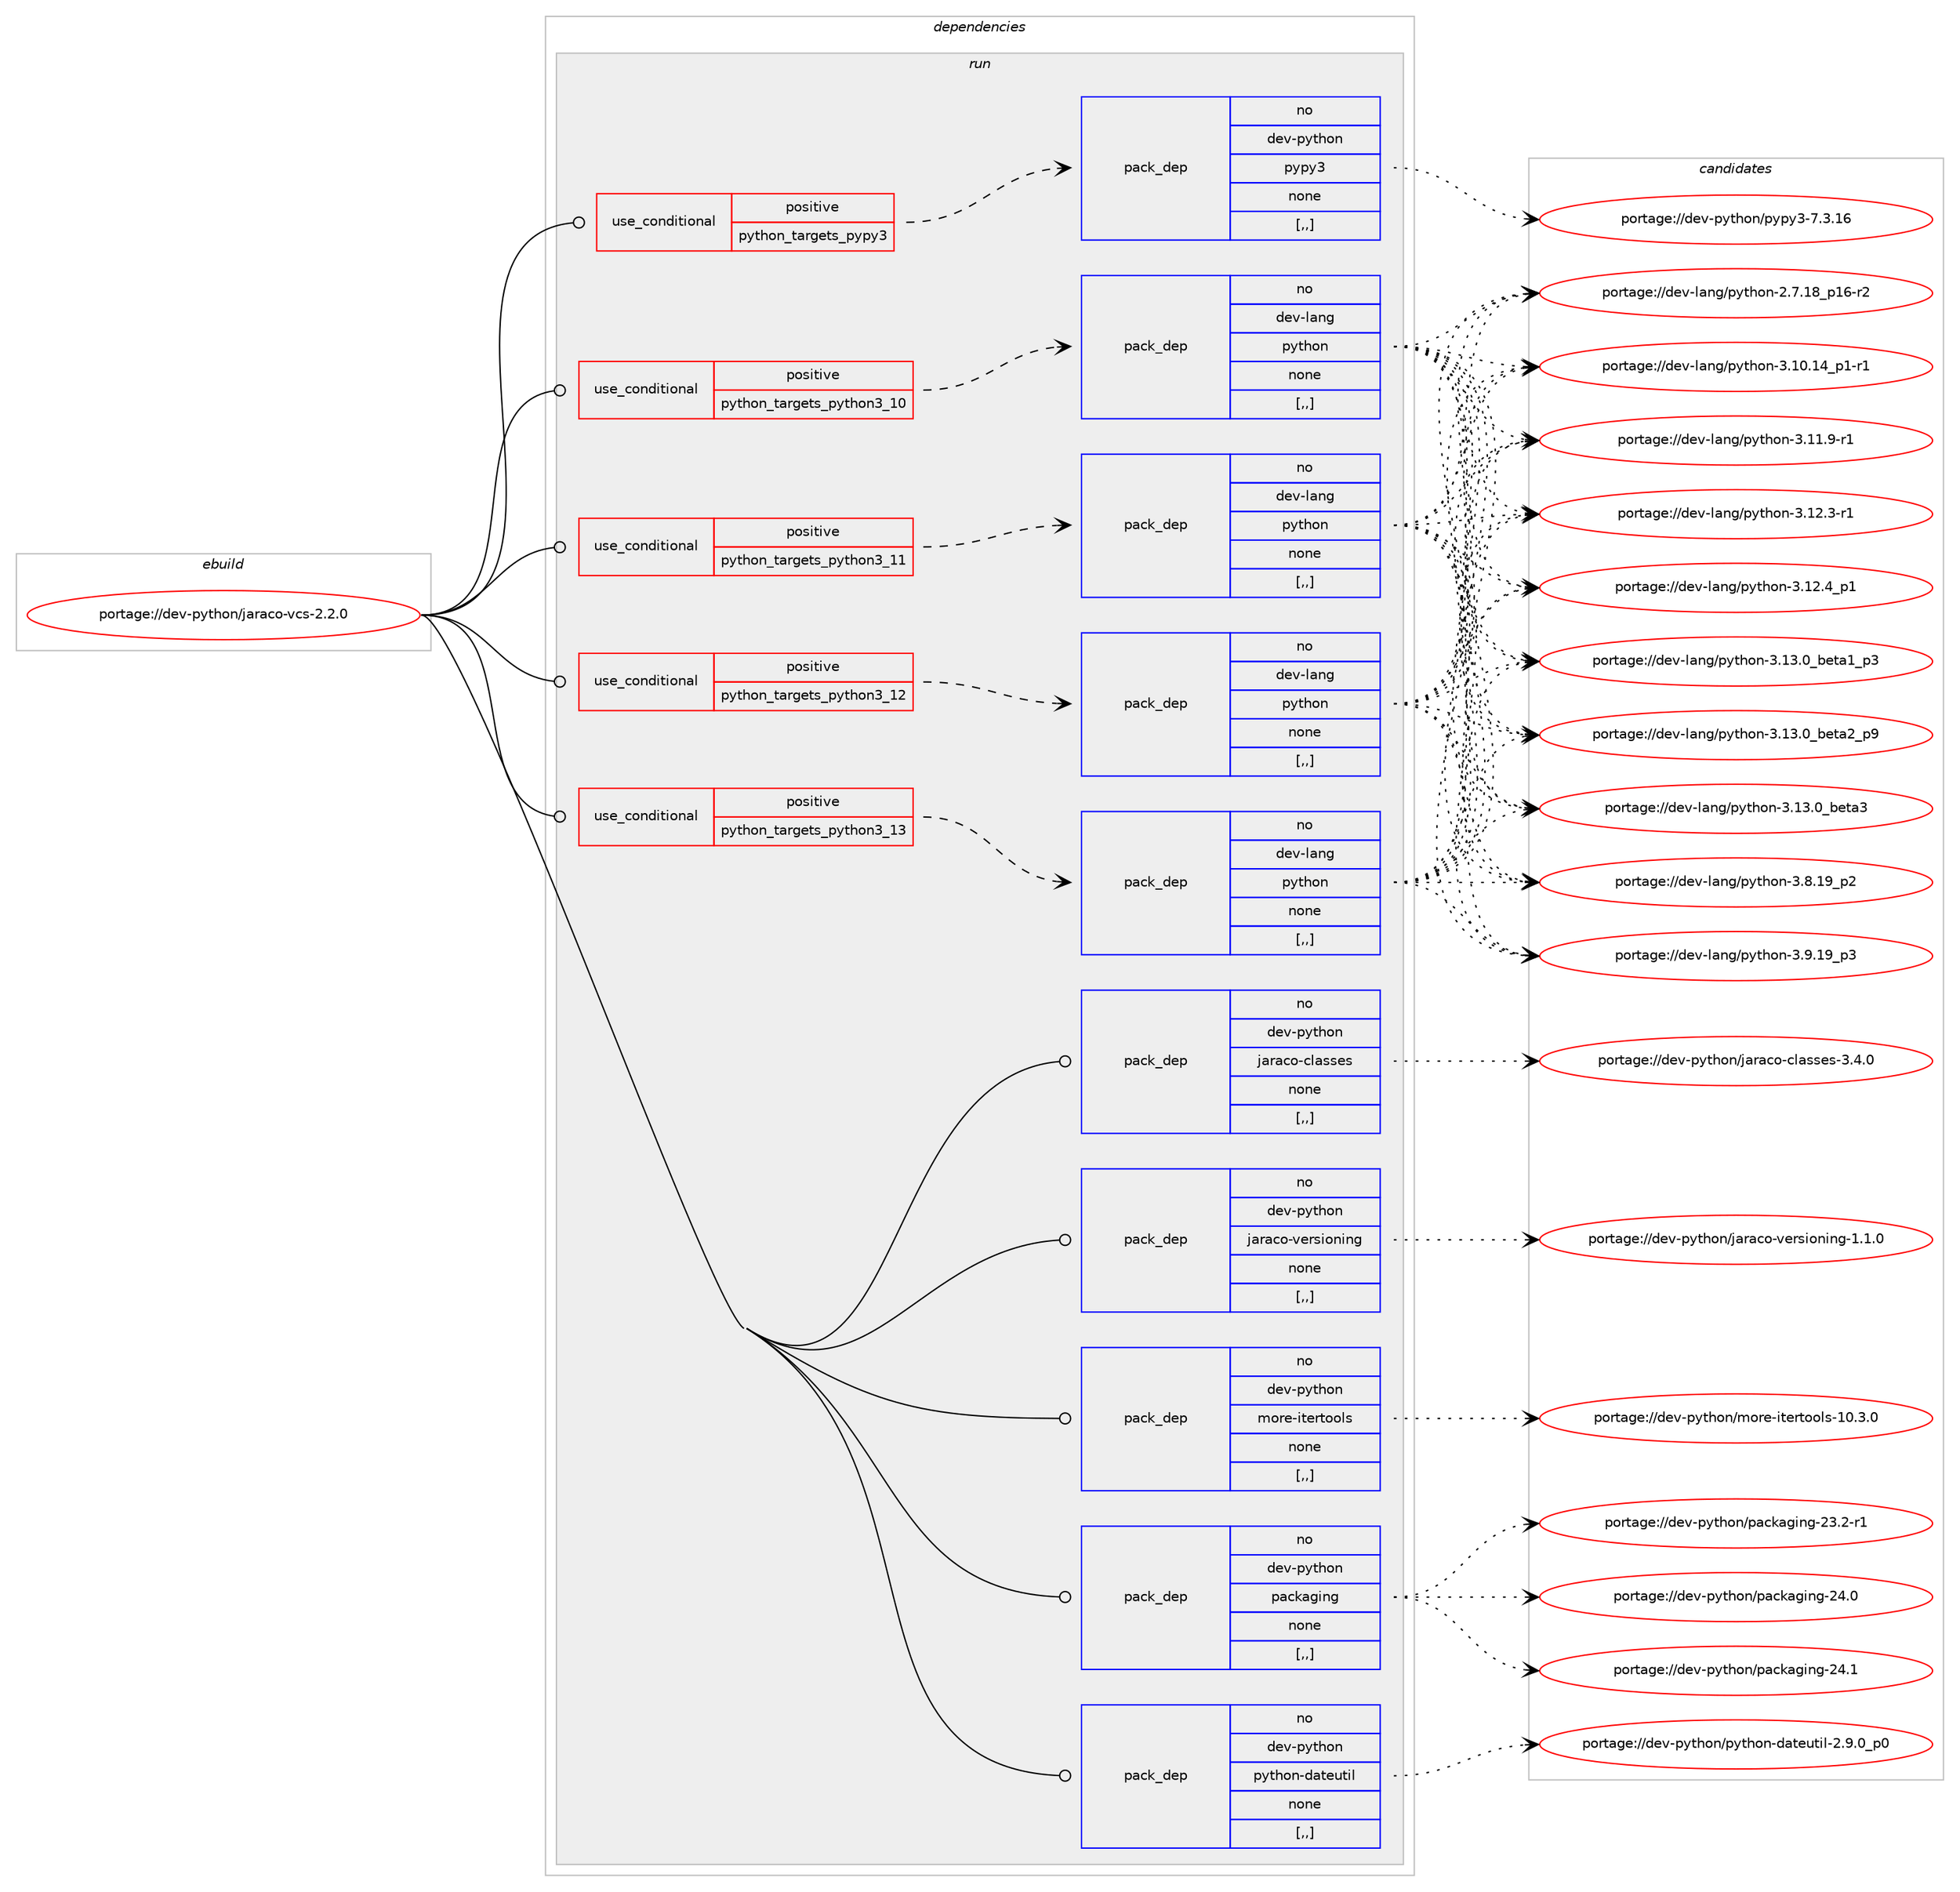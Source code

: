 digraph prolog {

# *************
# Graph options
# *************

newrank=true;
concentrate=true;
compound=true;
graph [rankdir=LR,fontname=Helvetica,fontsize=10,ranksep=1.5];#, ranksep=2.5, nodesep=0.2];
edge  [arrowhead=vee];
node  [fontname=Helvetica,fontsize=10];

# **********
# The ebuild
# **********

subgraph cluster_leftcol {
color=gray;
rank=same;
label=<<i>ebuild</i>>;
id [label="portage://dev-python/jaraco-vcs-2.2.0", color=red, width=4, href="../dev-python/jaraco-vcs-2.2.0.svg"];
}

# ****************
# The dependencies
# ****************

subgraph cluster_midcol {
color=gray;
label=<<i>dependencies</i>>;
subgraph cluster_compile {
fillcolor="#eeeeee";
style=filled;
label=<<i>compile</i>>;
}
subgraph cluster_compileandrun {
fillcolor="#eeeeee";
style=filled;
label=<<i>compile and run</i>>;
}
subgraph cluster_run {
fillcolor="#eeeeee";
style=filled;
label=<<i>run</i>>;
subgraph cond32931 {
dependency145577 [label=<<TABLE BORDER="0" CELLBORDER="1" CELLSPACING="0" CELLPADDING="4"><TR><TD ROWSPAN="3" CELLPADDING="10">use_conditional</TD></TR><TR><TD>positive</TD></TR><TR><TD>python_targets_pypy3</TD></TR></TABLE>>, shape=none, color=red];
subgraph pack111431 {
dependency145578 [label=<<TABLE BORDER="0" CELLBORDER="1" CELLSPACING="0" CELLPADDING="4" WIDTH="220"><TR><TD ROWSPAN="6" CELLPADDING="30">pack_dep</TD></TR><TR><TD WIDTH="110">no</TD></TR><TR><TD>dev-python</TD></TR><TR><TD>pypy3</TD></TR><TR><TD>none</TD></TR><TR><TD>[,,]</TD></TR></TABLE>>, shape=none, color=blue];
}
dependency145577:e -> dependency145578:w [weight=20,style="dashed",arrowhead="vee"];
}
id:e -> dependency145577:w [weight=20,style="solid",arrowhead="odot"];
subgraph cond32932 {
dependency145579 [label=<<TABLE BORDER="0" CELLBORDER="1" CELLSPACING="0" CELLPADDING="4"><TR><TD ROWSPAN="3" CELLPADDING="10">use_conditional</TD></TR><TR><TD>positive</TD></TR><TR><TD>python_targets_python3_10</TD></TR></TABLE>>, shape=none, color=red];
subgraph pack111432 {
dependency145580 [label=<<TABLE BORDER="0" CELLBORDER="1" CELLSPACING="0" CELLPADDING="4" WIDTH="220"><TR><TD ROWSPAN="6" CELLPADDING="30">pack_dep</TD></TR><TR><TD WIDTH="110">no</TD></TR><TR><TD>dev-lang</TD></TR><TR><TD>python</TD></TR><TR><TD>none</TD></TR><TR><TD>[,,]</TD></TR></TABLE>>, shape=none, color=blue];
}
dependency145579:e -> dependency145580:w [weight=20,style="dashed",arrowhead="vee"];
}
id:e -> dependency145579:w [weight=20,style="solid",arrowhead="odot"];
subgraph cond32933 {
dependency145581 [label=<<TABLE BORDER="0" CELLBORDER="1" CELLSPACING="0" CELLPADDING="4"><TR><TD ROWSPAN="3" CELLPADDING="10">use_conditional</TD></TR><TR><TD>positive</TD></TR><TR><TD>python_targets_python3_11</TD></TR></TABLE>>, shape=none, color=red];
subgraph pack111433 {
dependency145582 [label=<<TABLE BORDER="0" CELLBORDER="1" CELLSPACING="0" CELLPADDING="4" WIDTH="220"><TR><TD ROWSPAN="6" CELLPADDING="30">pack_dep</TD></TR><TR><TD WIDTH="110">no</TD></TR><TR><TD>dev-lang</TD></TR><TR><TD>python</TD></TR><TR><TD>none</TD></TR><TR><TD>[,,]</TD></TR></TABLE>>, shape=none, color=blue];
}
dependency145581:e -> dependency145582:w [weight=20,style="dashed",arrowhead="vee"];
}
id:e -> dependency145581:w [weight=20,style="solid",arrowhead="odot"];
subgraph cond32934 {
dependency145583 [label=<<TABLE BORDER="0" CELLBORDER="1" CELLSPACING="0" CELLPADDING="4"><TR><TD ROWSPAN="3" CELLPADDING="10">use_conditional</TD></TR><TR><TD>positive</TD></TR><TR><TD>python_targets_python3_12</TD></TR></TABLE>>, shape=none, color=red];
subgraph pack111434 {
dependency145584 [label=<<TABLE BORDER="0" CELLBORDER="1" CELLSPACING="0" CELLPADDING="4" WIDTH="220"><TR><TD ROWSPAN="6" CELLPADDING="30">pack_dep</TD></TR><TR><TD WIDTH="110">no</TD></TR><TR><TD>dev-lang</TD></TR><TR><TD>python</TD></TR><TR><TD>none</TD></TR><TR><TD>[,,]</TD></TR></TABLE>>, shape=none, color=blue];
}
dependency145583:e -> dependency145584:w [weight=20,style="dashed",arrowhead="vee"];
}
id:e -> dependency145583:w [weight=20,style="solid",arrowhead="odot"];
subgraph cond32935 {
dependency145585 [label=<<TABLE BORDER="0" CELLBORDER="1" CELLSPACING="0" CELLPADDING="4"><TR><TD ROWSPAN="3" CELLPADDING="10">use_conditional</TD></TR><TR><TD>positive</TD></TR><TR><TD>python_targets_python3_13</TD></TR></TABLE>>, shape=none, color=red];
subgraph pack111435 {
dependency145586 [label=<<TABLE BORDER="0" CELLBORDER="1" CELLSPACING="0" CELLPADDING="4" WIDTH="220"><TR><TD ROWSPAN="6" CELLPADDING="30">pack_dep</TD></TR><TR><TD WIDTH="110">no</TD></TR><TR><TD>dev-lang</TD></TR><TR><TD>python</TD></TR><TR><TD>none</TD></TR><TR><TD>[,,]</TD></TR></TABLE>>, shape=none, color=blue];
}
dependency145585:e -> dependency145586:w [weight=20,style="dashed",arrowhead="vee"];
}
id:e -> dependency145585:w [weight=20,style="solid",arrowhead="odot"];
subgraph pack111436 {
dependency145587 [label=<<TABLE BORDER="0" CELLBORDER="1" CELLSPACING="0" CELLPADDING="4" WIDTH="220"><TR><TD ROWSPAN="6" CELLPADDING="30">pack_dep</TD></TR><TR><TD WIDTH="110">no</TD></TR><TR><TD>dev-python</TD></TR><TR><TD>jaraco-classes</TD></TR><TR><TD>none</TD></TR><TR><TD>[,,]</TD></TR></TABLE>>, shape=none, color=blue];
}
id:e -> dependency145587:w [weight=20,style="solid",arrowhead="odot"];
subgraph pack111437 {
dependency145588 [label=<<TABLE BORDER="0" CELLBORDER="1" CELLSPACING="0" CELLPADDING="4" WIDTH="220"><TR><TD ROWSPAN="6" CELLPADDING="30">pack_dep</TD></TR><TR><TD WIDTH="110">no</TD></TR><TR><TD>dev-python</TD></TR><TR><TD>jaraco-versioning</TD></TR><TR><TD>none</TD></TR><TR><TD>[,,]</TD></TR></TABLE>>, shape=none, color=blue];
}
id:e -> dependency145588:w [weight=20,style="solid",arrowhead="odot"];
subgraph pack111438 {
dependency145589 [label=<<TABLE BORDER="0" CELLBORDER="1" CELLSPACING="0" CELLPADDING="4" WIDTH="220"><TR><TD ROWSPAN="6" CELLPADDING="30">pack_dep</TD></TR><TR><TD WIDTH="110">no</TD></TR><TR><TD>dev-python</TD></TR><TR><TD>more-itertools</TD></TR><TR><TD>none</TD></TR><TR><TD>[,,]</TD></TR></TABLE>>, shape=none, color=blue];
}
id:e -> dependency145589:w [weight=20,style="solid",arrowhead="odot"];
subgraph pack111439 {
dependency145590 [label=<<TABLE BORDER="0" CELLBORDER="1" CELLSPACING="0" CELLPADDING="4" WIDTH="220"><TR><TD ROWSPAN="6" CELLPADDING="30">pack_dep</TD></TR><TR><TD WIDTH="110">no</TD></TR><TR><TD>dev-python</TD></TR><TR><TD>packaging</TD></TR><TR><TD>none</TD></TR><TR><TD>[,,]</TD></TR></TABLE>>, shape=none, color=blue];
}
id:e -> dependency145590:w [weight=20,style="solid",arrowhead="odot"];
subgraph pack111440 {
dependency145591 [label=<<TABLE BORDER="0" CELLBORDER="1" CELLSPACING="0" CELLPADDING="4" WIDTH="220"><TR><TD ROWSPAN="6" CELLPADDING="30">pack_dep</TD></TR><TR><TD WIDTH="110">no</TD></TR><TR><TD>dev-python</TD></TR><TR><TD>python-dateutil</TD></TR><TR><TD>none</TD></TR><TR><TD>[,,]</TD></TR></TABLE>>, shape=none, color=blue];
}
id:e -> dependency145591:w [weight=20,style="solid",arrowhead="odot"];
}
}

# **************
# The candidates
# **************

subgraph cluster_choices {
rank=same;
color=gray;
label=<<i>candidates</i>>;

subgraph choice111431 {
color=black;
nodesep=1;
choice10010111845112121116104111110471121211121215145554651464954 [label="portage://dev-python/pypy3-7.3.16", color=red, width=4,href="../dev-python/pypy3-7.3.16.svg"];
dependency145578:e -> choice10010111845112121116104111110471121211121215145554651464954:w [style=dotted,weight="100"];
}
subgraph choice111432 {
color=black;
nodesep=1;
choice100101118451089711010347112121116104111110455046554649569511249544511450 [label="portage://dev-lang/python-2.7.18_p16-r2", color=red, width=4,href="../dev-lang/python-2.7.18_p16-r2.svg"];
choice100101118451089711010347112121116104111110455146494846495295112494511449 [label="portage://dev-lang/python-3.10.14_p1-r1", color=red, width=4,href="../dev-lang/python-3.10.14_p1-r1.svg"];
choice100101118451089711010347112121116104111110455146494946574511449 [label="portage://dev-lang/python-3.11.9-r1", color=red, width=4,href="../dev-lang/python-3.11.9-r1.svg"];
choice100101118451089711010347112121116104111110455146495046514511449 [label="portage://dev-lang/python-3.12.3-r1", color=red, width=4,href="../dev-lang/python-3.12.3-r1.svg"];
choice100101118451089711010347112121116104111110455146495046529511249 [label="portage://dev-lang/python-3.12.4_p1", color=red, width=4,href="../dev-lang/python-3.12.4_p1.svg"];
choice10010111845108971101034711212111610411111045514649514648959810111697499511251 [label="portage://dev-lang/python-3.13.0_beta1_p3", color=red, width=4,href="../dev-lang/python-3.13.0_beta1_p3.svg"];
choice10010111845108971101034711212111610411111045514649514648959810111697509511257 [label="portage://dev-lang/python-3.13.0_beta2_p9", color=red, width=4,href="../dev-lang/python-3.13.0_beta2_p9.svg"];
choice1001011184510897110103471121211161041111104551464951464895981011169751 [label="portage://dev-lang/python-3.13.0_beta3", color=red, width=4,href="../dev-lang/python-3.13.0_beta3.svg"];
choice100101118451089711010347112121116104111110455146564649579511250 [label="portage://dev-lang/python-3.8.19_p2", color=red, width=4,href="../dev-lang/python-3.8.19_p2.svg"];
choice100101118451089711010347112121116104111110455146574649579511251 [label="portage://dev-lang/python-3.9.19_p3", color=red, width=4,href="../dev-lang/python-3.9.19_p3.svg"];
dependency145580:e -> choice100101118451089711010347112121116104111110455046554649569511249544511450:w [style=dotted,weight="100"];
dependency145580:e -> choice100101118451089711010347112121116104111110455146494846495295112494511449:w [style=dotted,weight="100"];
dependency145580:e -> choice100101118451089711010347112121116104111110455146494946574511449:w [style=dotted,weight="100"];
dependency145580:e -> choice100101118451089711010347112121116104111110455146495046514511449:w [style=dotted,weight="100"];
dependency145580:e -> choice100101118451089711010347112121116104111110455146495046529511249:w [style=dotted,weight="100"];
dependency145580:e -> choice10010111845108971101034711212111610411111045514649514648959810111697499511251:w [style=dotted,weight="100"];
dependency145580:e -> choice10010111845108971101034711212111610411111045514649514648959810111697509511257:w [style=dotted,weight="100"];
dependency145580:e -> choice1001011184510897110103471121211161041111104551464951464895981011169751:w [style=dotted,weight="100"];
dependency145580:e -> choice100101118451089711010347112121116104111110455146564649579511250:w [style=dotted,weight="100"];
dependency145580:e -> choice100101118451089711010347112121116104111110455146574649579511251:w [style=dotted,weight="100"];
}
subgraph choice111433 {
color=black;
nodesep=1;
choice100101118451089711010347112121116104111110455046554649569511249544511450 [label="portage://dev-lang/python-2.7.18_p16-r2", color=red, width=4,href="../dev-lang/python-2.7.18_p16-r2.svg"];
choice100101118451089711010347112121116104111110455146494846495295112494511449 [label="portage://dev-lang/python-3.10.14_p1-r1", color=red, width=4,href="../dev-lang/python-3.10.14_p1-r1.svg"];
choice100101118451089711010347112121116104111110455146494946574511449 [label="portage://dev-lang/python-3.11.9-r1", color=red, width=4,href="../dev-lang/python-3.11.9-r1.svg"];
choice100101118451089711010347112121116104111110455146495046514511449 [label="portage://dev-lang/python-3.12.3-r1", color=red, width=4,href="../dev-lang/python-3.12.3-r1.svg"];
choice100101118451089711010347112121116104111110455146495046529511249 [label="portage://dev-lang/python-3.12.4_p1", color=red, width=4,href="../dev-lang/python-3.12.4_p1.svg"];
choice10010111845108971101034711212111610411111045514649514648959810111697499511251 [label="portage://dev-lang/python-3.13.0_beta1_p3", color=red, width=4,href="../dev-lang/python-3.13.0_beta1_p3.svg"];
choice10010111845108971101034711212111610411111045514649514648959810111697509511257 [label="portage://dev-lang/python-3.13.0_beta2_p9", color=red, width=4,href="../dev-lang/python-3.13.0_beta2_p9.svg"];
choice1001011184510897110103471121211161041111104551464951464895981011169751 [label="portage://dev-lang/python-3.13.0_beta3", color=red, width=4,href="../dev-lang/python-3.13.0_beta3.svg"];
choice100101118451089711010347112121116104111110455146564649579511250 [label="portage://dev-lang/python-3.8.19_p2", color=red, width=4,href="../dev-lang/python-3.8.19_p2.svg"];
choice100101118451089711010347112121116104111110455146574649579511251 [label="portage://dev-lang/python-3.9.19_p3", color=red, width=4,href="../dev-lang/python-3.9.19_p3.svg"];
dependency145582:e -> choice100101118451089711010347112121116104111110455046554649569511249544511450:w [style=dotted,weight="100"];
dependency145582:e -> choice100101118451089711010347112121116104111110455146494846495295112494511449:w [style=dotted,weight="100"];
dependency145582:e -> choice100101118451089711010347112121116104111110455146494946574511449:w [style=dotted,weight="100"];
dependency145582:e -> choice100101118451089711010347112121116104111110455146495046514511449:w [style=dotted,weight="100"];
dependency145582:e -> choice100101118451089711010347112121116104111110455146495046529511249:w [style=dotted,weight="100"];
dependency145582:e -> choice10010111845108971101034711212111610411111045514649514648959810111697499511251:w [style=dotted,weight="100"];
dependency145582:e -> choice10010111845108971101034711212111610411111045514649514648959810111697509511257:w [style=dotted,weight="100"];
dependency145582:e -> choice1001011184510897110103471121211161041111104551464951464895981011169751:w [style=dotted,weight="100"];
dependency145582:e -> choice100101118451089711010347112121116104111110455146564649579511250:w [style=dotted,weight="100"];
dependency145582:e -> choice100101118451089711010347112121116104111110455146574649579511251:w [style=dotted,weight="100"];
}
subgraph choice111434 {
color=black;
nodesep=1;
choice100101118451089711010347112121116104111110455046554649569511249544511450 [label="portage://dev-lang/python-2.7.18_p16-r2", color=red, width=4,href="../dev-lang/python-2.7.18_p16-r2.svg"];
choice100101118451089711010347112121116104111110455146494846495295112494511449 [label="portage://dev-lang/python-3.10.14_p1-r1", color=red, width=4,href="../dev-lang/python-3.10.14_p1-r1.svg"];
choice100101118451089711010347112121116104111110455146494946574511449 [label="portage://dev-lang/python-3.11.9-r1", color=red, width=4,href="../dev-lang/python-3.11.9-r1.svg"];
choice100101118451089711010347112121116104111110455146495046514511449 [label="portage://dev-lang/python-3.12.3-r1", color=red, width=4,href="../dev-lang/python-3.12.3-r1.svg"];
choice100101118451089711010347112121116104111110455146495046529511249 [label="portage://dev-lang/python-3.12.4_p1", color=red, width=4,href="../dev-lang/python-3.12.4_p1.svg"];
choice10010111845108971101034711212111610411111045514649514648959810111697499511251 [label="portage://dev-lang/python-3.13.0_beta1_p3", color=red, width=4,href="../dev-lang/python-3.13.0_beta1_p3.svg"];
choice10010111845108971101034711212111610411111045514649514648959810111697509511257 [label="portage://dev-lang/python-3.13.0_beta2_p9", color=red, width=4,href="../dev-lang/python-3.13.0_beta2_p9.svg"];
choice1001011184510897110103471121211161041111104551464951464895981011169751 [label="portage://dev-lang/python-3.13.0_beta3", color=red, width=4,href="../dev-lang/python-3.13.0_beta3.svg"];
choice100101118451089711010347112121116104111110455146564649579511250 [label="portage://dev-lang/python-3.8.19_p2", color=red, width=4,href="../dev-lang/python-3.8.19_p2.svg"];
choice100101118451089711010347112121116104111110455146574649579511251 [label="portage://dev-lang/python-3.9.19_p3", color=red, width=4,href="../dev-lang/python-3.9.19_p3.svg"];
dependency145584:e -> choice100101118451089711010347112121116104111110455046554649569511249544511450:w [style=dotted,weight="100"];
dependency145584:e -> choice100101118451089711010347112121116104111110455146494846495295112494511449:w [style=dotted,weight="100"];
dependency145584:e -> choice100101118451089711010347112121116104111110455146494946574511449:w [style=dotted,weight="100"];
dependency145584:e -> choice100101118451089711010347112121116104111110455146495046514511449:w [style=dotted,weight="100"];
dependency145584:e -> choice100101118451089711010347112121116104111110455146495046529511249:w [style=dotted,weight="100"];
dependency145584:e -> choice10010111845108971101034711212111610411111045514649514648959810111697499511251:w [style=dotted,weight="100"];
dependency145584:e -> choice10010111845108971101034711212111610411111045514649514648959810111697509511257:w [style=dotted,weight="100"];
dependency145584:e -> choice1001011184510897110103471121211161041111104551464951464895981011169751:w [style=dotted,weight="100"];
dependency145584:e -> choice100101118451089711010347112121116104111110455146564649579511250:w [style=dotted,weight="100"];
dependency145584:e -> choice100101118451089711010347112121116104111110455146574649579511251:w [style=dotted,weight="100"];
}
subgraph choice111435 {
color=black;
nodesep=1;
choice100101118451089711010347112121116104111110455046554649569511249544511450 [label="portage://dev-lang/python-2.7.18_p16-r2", color=red, width=4,href="../dev-lang/python-2.7.18_p16-r2.svg"];
choice100101118451089711010347112121116104111110455146494846495295112494511449 [label="portage://dev-lang/python-3.10.14_p1-r1", color=red, width=4,href="../dev-lang/python-3.10.14_p1-r1.svg"];
choice100101118451089711010347112121116104111110455146494946574511449 [label="portage://dev-lang/python-3.11.9-r1", color=red, width=4,href="../dev-lang/python-3.11.9-r1.svg"];
choice100101118451089711010347112121116104111110455146495046514511449 [label="portage://dev-lang/python-3.12.3-r1", color=red, width=4,href="../dev-lang/python-3.12.3-r1.svg"];
choice100101118451089711010347112121116104111110455146495046529511249 [label="portage://dev-lang/python-3.12.4_p1", color=red, width=4,href="../dev-lang/python-3.12.4_p1.svg"];
choice10010111845108971101034711212111610411111045514649514648959810111697499511251 [label="portage://dev-lang/python-3.13.0_beta1_p3", color=red, width=4,href="../dev-lang/python-3.13.0_beta1_p3.svg"];
choice10010111845108971101034711212111610411111045514649514648959810111697509511257 [label="portage://dev-lang/python-3.13.0_beta2_p9", color=red, width=4,href="../dev-lang/python-3.13.0_beta2_p9.svg"];
choice1001011184510897110103471121211161041111104551464951464895981011169751 [label="portage://dev-lang/python-3.13.0_beta3", color=red, width=4,href="../dev-lang/python-3.13.0_beta3.svg"];
choice100101118451089711010347112121116104111110455146564649579511250 [label="portage://dev-lang/python-3.8.19_p2", color=red, width=4,href="../dev-lang/python-3.8.19_p2.svg"];
choice100101118451089711010347112121116104111110455146574649579511251 [label="portage://dev-lang/python-3.9.19_p3", color=red, width=4,href="../dev-lang/python-3.9.19_p3.svg"];
dependency145586:e -> choice100101118451089711010347112121116104111110455046554649569511249544511450:w [style=dotted,weight="100"];
dependency145586:e -> choice100101118451089711010347112121116104111110455146494846495295112494511449:w [style=dotted,weight="100"];
dependency145586:e -> choice100101118451089711010347112121116104111110455146494946574511449:w [style=dotted,weight="100"];
dependency145586:e -> choice100101118451089711010347112121116104111110455146495046514511449:w [style=dotted,weight="100"];
dependency145586:e -> choice100101118451089711010347112121116104111110455146495046529511249:w [style=dotted,weight="100"];
dependency145586:e -> choice10010111845108971101034711212111610411111045514649514648959810111697499511251:w [style=dotted,weight="100"];
dependency145586:e -> choice10010111845108971101034711212111610411111045514649514648959810111697509511257:w [style=dotted,weight="100"];
dependency145586:e -> choice1001011184510897110103471121211161041111104551464951464895981011169751:w [style=dotted,weight="100"];
dependency145586:e -> choice100101118451089711010347112121116104111110455146564649579511250:w [style=dotted,weight="100"];
dependency145586:e -> choice100101118451089711010347112121116104111110455146574649579511251:w [style=dotted,weight="100"];
}
subgraph choice111436 {
color=black;
nodesep=1;
choice1001011184511212111610411111047106971149799111459910897115115101115455146524648 [label="portage://dev-python/jaraco-classes-3.4.0", color=red, width=4,href="../dev-python/jaraco-classes-3.4.0.svg"];
dependency145587:e -> choice1001011184511212111610411111047106971149799111459910897115115101115455146524648:w [style=dotted,weight="100"];
}
subgraph choice111437 {
color=black;
nodesep=1;
choice100101118451121211161041111104710697114979911145118101114115105111110105110103454946494648 [label="portage://dev-python/jaraco-versioning-1.1.0", color=red, width=4,href="../dev-python/jaraco-versioning-1.1.0.svg"];
dependency145588:e -> choice100101118451121211161041111104710697114979911145118101114115105111110105110103454946494648:w [style=dotted,weight="100"];
}
subgraph choice111438 {
color=black;
nodesep=1;
choice10010111845112121116104111110471091111141014510511610111411611111110811545494846514648 [label="portage://dev-python/more-itertools-10.3.0", color=red, width=4,href="../dev-python/more-itertools-10.3.0.svg"];
dependency145589:e -> choice10010111845112121116104111110471091111141014510511610111411611111110811545494846514648:w [style=dotted,weight="100"];
}
subgraph choice111439 {
color=black;
nodesep=1;
choice100101118451121211161041111104711297991079710310511010345505146504511449 [label="portage://dev-python/packaging-23.2-r1", color=red, width=4,href="../dev-python/packaging-23.2-r1.svg"];
choice10010111845112121116104111110471129799107971031051101034550524648 [label="portage://dev-python/packaging-24.0", color=red, width=4,href="../dev-python/packaging-24.0.svg"];
choice10010111845112121116104111110471129799107971031051101034550524649 [label="portage://dev-python/packaging-24.1", color=red, width=4,href="../dev-python/packaging-24.1.svg"];
dependency145590:e -> choice100101118451121211161041111104711297991079710310511010345505146504511449:w [style=dotted,weight="100"];
dependency145590:e -> choice10010111845112121116104111110471129799107971031051101034550524648:w [style=dotted,weight="100"];
dependency145590:e -> choice10010111845112121116104111110471129799107971031051101034550524649:w [style=dotted,weight="100"];
}
subgraph choice111440 {
color=black;
nodesep=1;
choice100101118451121211161041111104711212111610411111045100971161011171161051084550465746489511248 [label="portage://dev-python/python-dateutil-2.9.0_p0", color=red, width=4,href="../dev-python/python-dateutil-2.9.0_p0.svg"];
dependency145591:e -> choice100101118451121211161041111104711212111610411111045100971161011171161051084550465746489511248:w [style=dotted,weight="100"];
}
}

}
